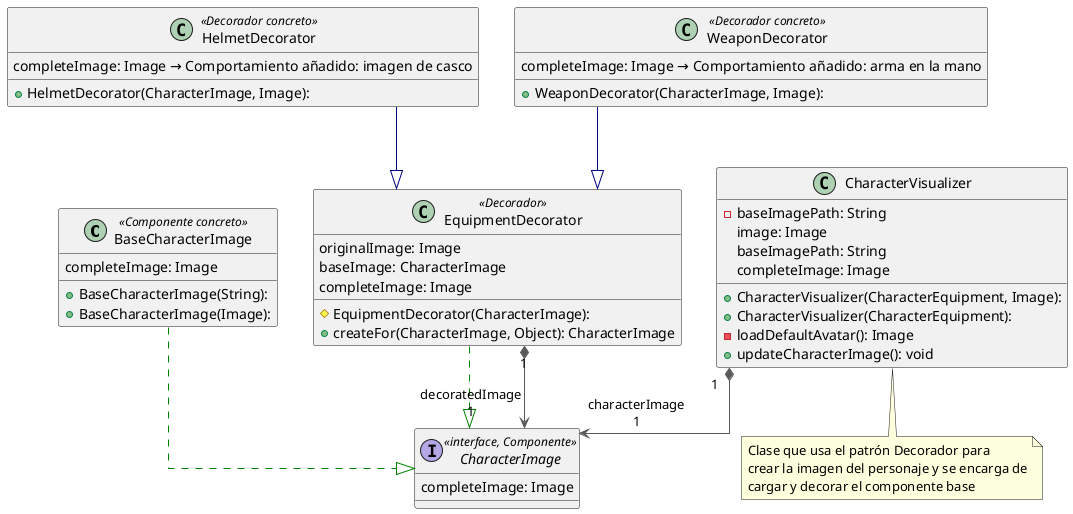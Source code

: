 @startuml CharacterImageDecoratorPattern

top to bottom direction
skinparam linetype ortho

class BaseCharacterImage << Componente concreto >> {
  + BaseCharacterImage(String): 
  + BaseCharacterImage(Image): 
   completeImage: Image
}
interface CharacterImage << interface, Componente >> {
   completeImage: Image
}
class EquipmentDecorator  << Decorador >> {
  # EquipmentDecorator(CharacterImage): 
  + createFor(CharacterImage, Object): CharacterImage
   originalImage: Image
   baseImage: CharacterImage
   completeImage: Image
}
class HelmetDecorator  << Decorador concreto >> {
  + HelmetDecorator(CharacterImage, Image): 
   completeImage: Image → Comportamiento añadido: imagen de casco
}
class WeaponDecorator << Decorador concreto >> {
  + WeaponDecorator(CharacterImage, Image): 
   completeImage: Image → Comportamiento añadido: arma en la mano
}

class CharacterVisualizer {
  + CharacterVisualizer(CharacterEquipment, Image):
  + CharacterVisualizer(CharacterEquipment):
  - baseImagePath: String
  - loadDefaultAvatar(): Image
  + updateCharacterImage(): void
   image: Image
   baseImagePath: String
   completeImage: Image
}

note bottom of CharacterVisualizer
    Clase que usa el patrón Decorador para
    crear la imagen del personaje y se encarga de
    cargar y decorar el componente base
end note

BaseCharacterImage  -[#008200,dashed]-^  CharacterImage     
EquipmentDecorator  -[#008200,dashed]-^  CharacterImage     
EquipmentDecorator "1" *-[#595959,plain]-> "decoratedImage\n1" CharacterImage     
HelmetDecorator     -[#000082,plain]-^  EquipmentDecorator 
WeaponDecorator     -[#000082,plain]-^  EquipmentDecorator
CharacterVisualizer "1" *-[#595959,plain]-> "characterImage\n1" CharacterImage

@enduml


